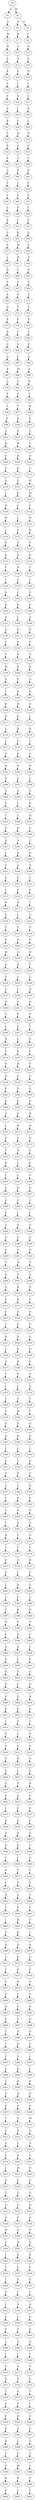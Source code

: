 strict digraph  {
	S0 -> S1 [ label = S ];
	S0 -> S2 [ label = M ];
	S1 -> S3 [ label = A ];
	S2 -> S4 [ label = N ];
	S2 -> S5 [ label = Q ];
	S3 -> S6 [ label = W ];
	S4 -> S7 [ label = R ];
	S5 -> S8 [ label = L ];
	S6 -> S9 [ label = R ];
	S7 -> S10 [ label = G ];
	S8 -> S11 [ label = R ];
	S9 -> S12 [ label = S ];
	S10 -> S13 [ label = S ];
	S11 -> S14 [ label = F ];
	S12 -> S15 [ label = E ];
	S13 -> S16 [ label = E ];
	S14 -> S17 [ label = Q ];
	S15 -> S18 [ label = A ];
	S16 -> S19 [ label = I ];
	S17 -> S20 [ label = L ];
	S18 -> S21 [ label = E ];
	S19 -> S22 [ label = H ];
	S20 -> S23 [ label = G ];
	S21 -> S24 [ label = S ];
	S22 -> S25 [ label = I ];
	S23 -> S26 [ label = R ];
	S24 -> S27 [ label = R ];
	S25 -> S28 [ label = F ];
	S26 -> S29 [ label = L ];
	S27 -> S30 [ label = C ];
	S28 -> S31 [ label = W ];
	S29 -> S32 [ label = N ];
	S30 -> S33 [ label = R ];
	S31 -> S34 [ label = G ];
	S32 -> S35 [ label = S ];
	S33 -> S36 [ label = S ];
	S34 -> S37 [ label = A ];
	S35 -> S38 [ label = A ];
	S36 -> S39 [ label = A ];
	S37 -> S40 [ label = P ];
	S38 -> S41 [ label = P ];
	S39 -> S42 [ label = V ];
	S40 -> S43 [ label = I ];
	S41 -> S44 [ label = E ];
	S42 -> S45 [ label = E ];
	S43 -> S46 [ label = G ];
	S44 -> S47 [ label = S ];
	S45 -> S48 [ label = L ];
	S46 -> S49 [ label = P ];
	S47 -> S50 [ label = T ];
	S48 -> S51 [ label = K ];
	S49 -> S52 [ label = L ];
	S50 -> S53 [ label = E ];
	S51 -> S54 [ label = A ];
	S52 -> S55 [ label = K ];
	S53 -> S56 [ label = G ];
	S54 -> S57 [ label = S ];
	S55 -> S58 [ label = M ];
	S56 -> S59 [ label = E ];
	S57 -> S60 [ label = L ];
	S58 -> S61 [ label = M ];
	S59 -> S62 [ label = S ];
	S60 -> S63 [ label = R ];
	S61 -> S64 [ label = V ];
	S62 -> S65 [ label = G ];
	S63 -> S66 [ label = V ];
	S64 -> S67 [ label = S ];
	S65 -> S68 [ label = V ];
	S66 -> S69 [ label = E ];
	S67 -> S70 [ label = Q ];
	S68 -> S71 [ label = F ];
	S69 -> S72 [ label = Q ];
	S70 -> S73 [ label = E ];
	S71 -> S74 [ label = G ];
	S72 -> S75 [ label = P ];
	S73 -> S76 [ label = P ];
	S74 -> S77 [ label = A ];
	S75 -> S78 [ label = R ];
	S76 -> S79 [ label = T ];
	S77 -> S80 [ label = G ];
	S78 -> S81 [ label = G ];
	S79 -> S82 [ label = S ];
	S80 -> S83 [ label = S ];
	S81 -> S84 [ label = Q ];
	S82 -> S85 [ label = L ];
	S83 -> S86 [ label = S ];
	S84 -> S87 [ label = R ];
	S85 -> S88 [ label = M ];
	S86 -> S89 [ label = A ];
	S87 -> S90 [ label = G ];
	S88 -> S91 [ label = S ];
	S89 -> S92 [ label = H ];
	S90 -> S93 [ label = V ];
	S91 -> S94 [ label = T ];
	S92 -> S95 [ label = C ];
	S93 -> S96 [ label = L ];
	S94 -> S97 [ label = T ];
	S95 -> S98 [ label = R ];
	S96 -> S99 [ label = V ];
	S97 -> S100 [ label = D ];
	S98 -> S101 [ label = V ];
	S99 -> S102 [ label = L ];
	S100 -> S103 [ label = P ];
	S101 -> S104 [ label = L ];
	S102 -> S105 [ label = W ];
	S103 -> S106 [ label = W ];
	S104 -> S107 [ label = S ];
	S105 -> S108 [ label = G ];
	S106 -> S109 [ label = K ];
	S107 -> S110 [ label = D ];
	S108 -> S111 [ label = A ];
	S109 -> S112 [ label = K ];
	S110 -> S113 [ label = C ];
	S111 -> S114 [ label = A ];
	S112 -> S115 [ label = V ];
	S113 -> S116 [ label = H ];
	S114 -> S117 [ label = L ];
	S115 -> S118 [ label = Q ];
	S116 -> S119 [ label = W ];
	S117 -> S120 [ label = H ];
	S118 -> S121 [ label = L ];
	S119 -> S122 [ label = L ];
	S120 -> S123 [ label = W ];
	S121 -> S124 [ label = L ];
	S122 -> S125 [ label = D ];
	S123 -> S126 [ label = L ];
	S124 -> S127 [ label = Y ];
	S125 -> S128 [ label = K ];
	S126 -> S129 [ label = S ];
	S127 -> S130 [ label = N ];
	S128 -> S131 [ label = V ];
	S129 -> S132 [ label = R ];
	S130 -> S133 [ label = Q ];
	S131 -> S134 [ label = S ];
	S132 -> S135 [ label = F ];
	S133 -> S136 [ label = H ];
	S134 -> S137 [ label = T ];
	S135 -> S138 [ label = T ];
	S136 -> S139 [ label = S ];
	S137 -> S140 [ label = T ];
	S138 -> S141 [ label = Q ];
	S139 -> S142 [ label = L ];
	S140 -> S143 [ label = E ];
	S141 -> S144 [ label = N ];
	S142 -> S145 [ label = H ];
	S143 -> S146 [ label = S ];
	S144 -> S147 [ label = K ];
	S145 -> S148 [ label = L ];
	S146 -> S149 [ label = A ];
	S147 -> S150 [ label = A ];
	S148 -> S151 [ label = K ];
	S149 -> S152 [ label = S ];
	S150 -> S153 [ label = V ];
	S151 -> S154 [ label = D ];
	S152 -> S155 [ label = S ];
	S153 -> S156 [ label = V ];
	S154 -> S157 [ label = E ];
	S155 -> S158 [ label = A ];
	S156 -> S159 [ label = W ];
	S157 -> S160 [ label = K ];
	S158 -> S161 [ label = K ];
	S159 -> S162 [ label = D ];
	S160 -> S163 [ label = C ];
	S161 -> S164 [ label = A ];
	S162 -> S165 [ label = F ];
	S163 -> S166 [ label = K ];
	S164 -> S167 [ label = K ];
	S165 -> S168 [ label = R ];
	S166 -> S169 [ label = N ];
	S167 -> S170 [ label = G ];
	S168 -> S171 [ label = N ];
	S169 -> S172 [ label = K ];
	S170 -> S173 [ label = L ];
	S171 -> S174 [ label = L ];
	S172 -> S175 [ label = N ];
	S173 -> S176 [ label = D ];
	S174 -> S177 [ label = L ];
	S175 -> S178 [ label = V ];
	S176 -> S179 [ label = C ];
	S177 -> S180 [ label = V ];
	S178 -> S181 [ label = E ];
	S179 -> S182 [ label = V ];
	S180 -> S183 [ label = R ];
	S181 -> S184 [ label = D ];
	S182 -> S185 [ label = S ];
	S183 -> S186 [ label = D ];
	S184 -> S187 [ label = Y ];
	S185 -> S188 [ label = L ];
	S186 -> S189 [ label = G ];
	S187 -> S190 [ label = Q ];
	S188 -> S191 [ label = A ];
	S189 -> S192 [ label = P ];
	S190 -> S193 [ label = I ];
	S191 -> S194 [ label = N ];
	S192 -> S195 [ label = T ];
	S193 -> S196 [ label = L ];
	S194 -> S197 [ label = H ];
	S195 -> S198 [ label = S ];
	S196 -> S199 [ label = D ];
	S197 -> S200 [ label = V ];
	S198 -> S201 [ label = D ];
	S199 -> S202 [ label = A ];
	S200 -> S203 [ label = L ];
	S201 -> S204 [ label = L ];
	S202 -> S205 [ label = A ];
	S203 -> S206 [ label = H ];
	S204 -> S207 [ label = P ];
	S205 -> S208 [ label = A ];
	S206 -> S209 [ label = R ];
	S207 -> S210 [ label = E ];
	S208 -> S211 [ label = P ];
	S209 -> S212 [ label = L ];
	S210 -> S213 [ label = L ];
	S211 -> S214 [ label = P ];
	S212 -> S215 [ label = S ];
	S213 -> S216 [ label = H ];
	S214 -> S217 [ label = D ];
	S215 -> S218 [ label = I ];
	S216 -> S219 [ label = S ];
	S217 -> S220 [ label = L ];
	S218 -> S221 [ label = G ];
	S219 -> S222 [ label = T ];
	S220 -> S223 [ label = L ];
	S221 -> S224 [ label = A ];
	S222 -> S225 [ label = P ];
	S223 -> S226 [ label = N ];
	S224 -> S227 [ label = D ];
	S225 -> S228 [ label = W ];
	S226 -> S229 [ label = G ];
	S227 -> S230 [ label = K ];
	S228 -> S231 [ label = S ];
	S229 -> S232 [ label = H ];
	S230 -> S233 [ label = T ];
	S231 -> S234 [ label = S ];
	S232 -> S235 [ label = C ];
	S233 -> S236 [ label = L ];
	S234 -> S237 [ label = V ];
	S235 -> S238 [ label = L ];
	S236 -> S239 [ label = N ];
	S237 -> S240 [ label = Q ];
	S238 -> S241 [ label = G ];
	S239 -> S242 [ label = N ];
	S240 -> S243 [ label = A ];
	S241 -> S244 [ label = S ];
	S242 -> S245 [ label = P ];
	S243 -> S246 [ label = L ];
	S244 -> S247 [ label = S ];
	S245 -> S248 [ label = T ];
	S246 -> S249 [ label = D ];
	S247 -> S250 [ label = L ];
	S248 -> S251 [ label = S ];
	S249 -> S252 [ label = P ];
	S250 -> S253 [ label = S ];
	S251 -> S254 [ label = F ];
	S252 -> S255 [ label = R ];
	S253 -> S256 [ label = R ];
	S254 -> S257 [ label = S ];
	S255 -> S258 [ label = H ];
	S256 -> S259 [ label = S ];
	S257 -> S260 [ label = G ];
	S258 -> S261 [ label = P ];
	S259 -> S262 [ label = V ];
	S260 -> S263 [ label = S ];
	S261 -> S264 [ label = K ];
	S262 -> S265 [ label = S ];
	S263 -> S266 [ label = G ];
	S264 -> S267 [ label = A ];
	S265 -> S268 [ label = V ];
	S266 -> S269 [ label = R ];
	S267 -> S270 [ label = L ];
	S268 -> S271 [ label = N ];
	S269 -> S272 [ label = D ];
	S270 -> S273 [ label = E ];
	S271 -> S274 [ label = D ];
	S272 -> S275 [ label = Q ];
	S273 -> S276 [ label = F ];
	S274 -> S277 [ label = D ];
	S275 -> S278 [ label = E ];
	S276 -> S279 [ label = H ];
	S277 -> S280 [ label = C ];
	S278 -> S281 [ label = E ];
	S279 -> S282 [ label = L ];
	S280 -> S283 [ label = I ];
	S281 -> S284 [ label = V ];
	S282 -> S285 [ label = Q ];
	S283 -> S286 [ label = H ];
	S284 -> S287 [ label = H ];
	S285 -> S288 [ label = A ];
	S286 -> S289 [ label = C ];
	S287 -> S290 [ label = L ];
	S288 -> S291 [ label = P ];
	S289 -> S292 [ label = I ];
	S290 -> S293 [ label = L ];
	S291 -> S294 [ label = V ];
	S292 -> S295 [ label = S ];
	S293 -> S296 [ label = G ];
	S294 -> S297 [ label = Q ];
	S295 -> S298 [ label = E ];
	S296 -> S299 [ label = E ];
	S297 -> S300 [ label = S ];
	S298 -> S301 [ label = T ];
	S299 -> S302 [ label = Q ];
	S300 -> S303 [ label = G ];
	S301 -> S304 [ label = Q ];
	S302 -> S305 [ label = G ];
	S303 -> S306 [ label = A ];
	S304 -> S307 [ label = T ];
	S305 -> S308 [ label = A ];
	S306 -> S309 [ label = S ];
	S307 -> S310 [ label = R ];
	S308 -> S311 [ label = S ];
	S309 -> S312 [ label = V ];
	S310 -> S313 [ label = K ];
	S311 -> S314 [ label = P ];
	S312 -> S315 [ label = E ];
	S313 -> S316 [ label = F ];
	S314 -> S317 [ label = S ];
	S315 -> S318 [ label = L ];
	S316 -> S319 [ label = Q ];
	S317 -> S320 [ label = E ];
	S318 -> S321 [ label = D ];
	S319 -> S322 [ label = K ];
	S320 -> S323 [ label = S ];
	S321 -> S324 [ label = L ];
	S322 -> S325 [ label = S ];
	S323 -> S326 [ label = P ];
	S324 -> S327 [ label = D ];
	S325 -> S328 [ label = H ];
	S326 -> S329 [ label = E ];
	S327 -> S330 [ label = T ];
	S328 -> S331 [ label = P ];
	S329 -> S332 [ label = S ];
	S330 -> S333 [ label = L ];
	S331 -> S334 [ label = L ];
	S332 -> S335 [ label = Q ];
	S333 -> S336 [ label = L ];
	S334 -> S337 [ label = G ];
	S335 -> S338 [ label = V ];
	S336 -> S339 [ label = S ];
	S337 -> S340 [ label = M ];
	S338 -> S341 [ label = T ];
	S339 -> S342 [ label = Q ];
	S340 -> S343 [ label = S ];
	S341 -> S344 [ label = S ];
	S342 -> S345 [ label = Q ];
	S343 -> S346 [ label = D ];
	S344 -> S347 [ label = R ];
	S345 -> S348 [ label = Y ];
	S346 -> S349 [ label = L ];
	S347 -> S350 [ label = L ];
	S348 -> S351 [ label = S ];
	S349 -> S352 [ label = T ];
	S350 -> S353 [ label = Q ];
	S351 -> S354 [ label = G ];
	S352 -> S355 [ label = K ];
	S353 -> S356 [ label = E ];
	S354 -> S357 [ label = A ];
	S355 -> S358 [ label = S ];
	S356 -> S359 [ label = S ];
	S357 -> S360 [ label = V ];
	S358 -> S361 [ label = D ];
	S359 -> S362 [ label = P ];
	S360 -> S363 [ label = E ];
	S361 -> S364 [ label = V ];
	S362 -> S365 [ label = P ];
	S363 -> S366 [ label = L ];
	S364 -> S367 [ label = Q ];
	S365 -> S368 [ label = A ];
	S366 -> S369 [ label = R ];
	S367 -> S370 [ label = I ];
	S368 -> S371 [ label = A ];
	S369 -> S372 [ label = V ];
	S370 -> S373 [ label = C ];
	S371 -> S374 [ label = V ];
	S372 -> S375 [ label = Q ];
	S373 -> S376 [ label = G ];
	S374 -> S377 [ label = R ];
	S375 -> S378 [ label = V ];
	S376 -> S379 [ label = C ];
	S377 -> S380 [ label = E ];
	S378 -> S381 [ label = L ];
	S379 -> S382 [ label = K ];
	S380 -> S383 [ label = Y ];
	S381 -> S384 [ label = A ];
	S382 -> S385 [ label = E ];
	S383 -> S386 [ label = L ];
	S384 -> S387 [ label = F ];
	S385 -> S388 [ label = R ];
	S386 -> S389 [ label = D ];
	S387 -> S390 [ label = H ];
	S388 -> S391 [ label = V ];
	S389 -> S392 [ label = S ];
	S390 -> S393 [ label = F ];
	S391 -> S394 [ label = Q ];
	S392 -> S395 [ label = C ];
	S393 -> S396 [ label = Q ];
	S394 -> S397 [ label = H ];
	S395 -> S398 [ label = F ];
	S396 -> S399 [ label = H ];
	S397 -> S400 [ label = L ];
	S398 -> S401 [ label = P ];
	S399 -> S402 [ label = R ];
	S400 -> S403 [ label = T ];
	S401 -> S404 [ label = A ];
	S402 -> S405 [ label = Q ];
	S403 -> S406 [ label = E ];
	S404 -> S407 [ label = H ];
	S405 -> S408 [ label = P ];
	S406 -> S409 [ label = E ];
	S407 -> S410 [ label = R ];
	S408 -> S411 [ label = S ];
	S409 -> S412 [ label = E ];
	S410 -> S413 [ label = Q ];
	S411 -> S414 [ label = L ];
	S412 -> S415 [ label = E ];
	S413 -> S416 [ label = G ];
	S414 -> S417 [ label = N ];
	S415 -> S418 [ label = Y ];
	S416 -> S419 [ label = P ];
	S417 -> S420 [ label = A ];
	S418 -> S421 [ label = Q ];
	S419 -> S422 [ label = E ];
	S420 -> S423 [ label = P ];
	S421 -> S424 [ label = K ];
	S422 -> S425 [ label = A ];
	S423 -> S426 [ label = P ];
	S424 -> S427 [ label = L ];
	S425 -> S428 [ label = K ];
	S426 -> S429 [ label = A ];
	S427 -> S430 [ label = F ];
	S428 -> S431 [ label = R ];
	S429 -> S432 [ label = P ];
	S430 -> S433 [ label = S ];
	S431 -> S434 [ label = V ];
	S432 -> S435 [ label = L ];
	S433 -> S436 [ label = E ];
	S434 -> S437 [ label = V ];
	S435 -> S438 [ label = D ];
	S436 -> S439 [ label = N ];
	S437 -> S440 [ label = P ];
	S438 -> S441 [ label = S ];
	S439 -> S442 [ label = K ];
	S440 -> S443 [ label = G ];
	S441 -> S444 [ label = A ];
	S442 -> S445 [ label = K ];
	S443 -> S446 [ label = L ];
	S444 -> S447 [ label = T ];
	S445 -> S448 [ label = I ];
	S446 -> S449 [ label = S ];
	S447 -> S450 [ label = P ];
	S448 -> S451 [ label = T ];
	S449 -> S452 [ label = L ];
	S450 -> S453 [ label = L ];
	S451 -> S454 [ label = V ];
	S452 -> S455 [ label = E ];
	S453 -> S456 [ label = D ];
	S454 -> S457 [ label = E ];
	S455 -> S458 [ label = T ];
	S456 -> S459 [ label = G ];
	S457 -> S460 [ label = Q ];
	S458 -> S461 [ label = E ];
	S459 -> S462 [ label = I ];
	S460 -> S463 [ label = H ];
	S461 -> S464 [ label = Y ];
	S462 -> S465 [ label = V ];
	S463 -> S466 [ label = K ];
	S464 -> S467 [ label = L ];
	S465 -> S468 [ label = A ];
	S466 -> S469 [ label = H ];
	S467 -> S470 [ label = S ];
	S468 -> S471 [ label = A ];
	S469 -> S472 [ label = Q ];
	S470 -> S473 [ label = V ];
	S471 -> S474 [ label = L ];
	S472 -> S475 [ label = S ];
	S473 -> S476 [ label = C ];
	S474 -> S477 [ label = T ];
	S475 -> S478 [ label = N ];
	S476 -> S479 [ label = T ];
	S477 -> S480 [ label = G ];
	S478 -> S481 [ label = I ];
	S479 -> S482 [ label = V ];
	S480 -> S483 [ label = D ];
	S481 -> S484 [ label = C ];
	S482 -> S485 [ label = S ];
	S483 -> S486 [ label = V ];
	S484 -> S487 [ label = G ];
	S485 -> S488 [ label = Q ];
	S486 -> S489 [ label = T ];
	S487 -> S490 [ label = Q ];
	S488 -> S491 [ label = A ];
	S489 -> S492 [ label = Y ];
	S490 -> S493 [ label = N ];
	S491 -> S494 [ label = V ];
	S492 -> S495 [ label = T ];
	S493 -> S496 [ label = V ];
	S494 -> S497 [ label = L ];
	S495 -> S498 [ label = G ];
	S496 -> S499 [ label = Q ];
	S497 -> S500 [ label = L ];
	S498 -> S501 [ label = C ];
	S499 -> S502 [ label = K ];
	S500 -> S503 [ label = K ];
	S501 -> S504 [ label = G ];
	S502 -> S505 [ label = H ];
	S503 -> S506 [ label = G ];
	S504 -> S507 [ label = R ];
	S505 -> S508 [ label = F ];
	S506 -> S509 [ label = Q ];
	S507 -> S510 [ label = C ];
	S508 -> S511 [ label = F ];
	S509 -> S512 [ label = M ];
	S510 -> S513 [ label = A ];
	S511 -> S514 [ label = Q ];
	S512 -> S515 [ label = G ];
	S513 -> S516 [ label = A ];
	S514 -> S517 [ label = L ];
	S515 -> S518 [ label = A ];
	S516 -> S519 [ label = E ];
	S517 -> S520 [ label = D ];
	S518 -> S521 [ label = E ];
	S519 -> S522 [ label = L ];
	S520 -> S523 [ label = H ];
	S521 -> S524 [ label = V ];
	S522 -> S525 [ label = D ];
	S523 -> S526 [ label = E ];
	S524 -> S527 [ label = G ];
	S525 -> S528 [ label = T ];
	S526 -> S529 [ label = C ];
	S527 -> S530 [ label = V ];
	S528 -> S531 [ label = D ];
	S529 -> S532 [ label = A ];
	S530 -> S533 [ label = K ];
	S531 -> S534 [ label = A ];
	S532 -> S535 [ label = T ];
	S533 -> S536 [ label = G ];
	S534 -> S537 [ label = N ];
	S535 -> S538 [ label = A ];
	S536 -> S539 [ label = G ];
	S537 -> S540 [ label = G ];
	S538 -> S541 [ label = W ];
	S539 -> S542 [ label = D ];
	S540 -> S543 [ label = I ];
	S541 -> S544 [ label = D ];
	S542 -> S545 [ label = K ];
	S543 -> S546 [ label = Y ];
	S544 -> S547 [ label = L ];
	S545 -> S548 [ label = V ];
	S546 -> S549 [ label = L ];
	S547 -> S550 [ label = V ];
	S548 -> S551 [ label = G ];
	S549 -> S552 [ label = P ];
	S550 -> S553 [ label = C ];
	S551 -> S554 [ label = C ];
	S552 -> S555 [ label = C ];
	S553 -> S556 [ label = N ];
	S554 -> S557 [ label = A ];
	S555 -> S558 [ label = Y ];
	S556 -> S559 [ label = T ];
	S557 -> S560 [ label = S ];
	S558 -> S561 [ label = P ];
	S559 -> S562 [ label = E ];
	S560 -> S563 [ label = E ];
	S561 -> S564 [ label = C ];
	S562 -> S565 [ label = Q ];
	S563 -> S566 [ label = H ];
	S564 -> S567 [ label = L ];
	S565 -> S568 [ label = I ];
	S566 -> S569 [ label = T ];
	S567 -> S570 [ label = P ];
	S568 -> S571 [ label = N ];
	S569 -> S572 [ label = S ];
	S570 -> S573 [ label = H ];
	S571 -> S574 [ label = T ];
	S572 -> S575 [ label = E ];
	S573 -> S576 [ label = T ];
	S574 -> S577 [ label = G ];
	S575 -> S578 [ label = T ];
	S576 -> S579 [ label = A ];
	S577 -> S580 [ label = P ];
	S578 -> S581 [ label = I ];
	S579 -> S582 [ label = V ];
	S580 -> S583 [ label = G ];
	S581 -> S584 [ label = S ];
	S582 -> S585 [ label = R ];
	S583 -> S586 [ label = A ];
	S584 -> S587 [ label = G ];
	S585 -> S588 [ label = R ];
	S586 -> S589 [ label = I ];
	S587 -> S590 [ label = S ];
	S588 -> S591 [ label = Y ];
	S589 -> S592 [ label = G ];
	S590 -> S593 [ label = S ];
	S591 -> S594 [ label = Y ];
	S592 -> S595 [ label = M ];
	S593 -> S596 [ label = L ];
	S594 -> S597 [ label = R ];
	S595 -> S598 [ label = R ];
	S596 -> S599 [ label = E ];
	S597 -> S600 [ label = P ];
	S598 -> S601 [ label = C ];
	S599 -> S602 [ label = L ];
}
